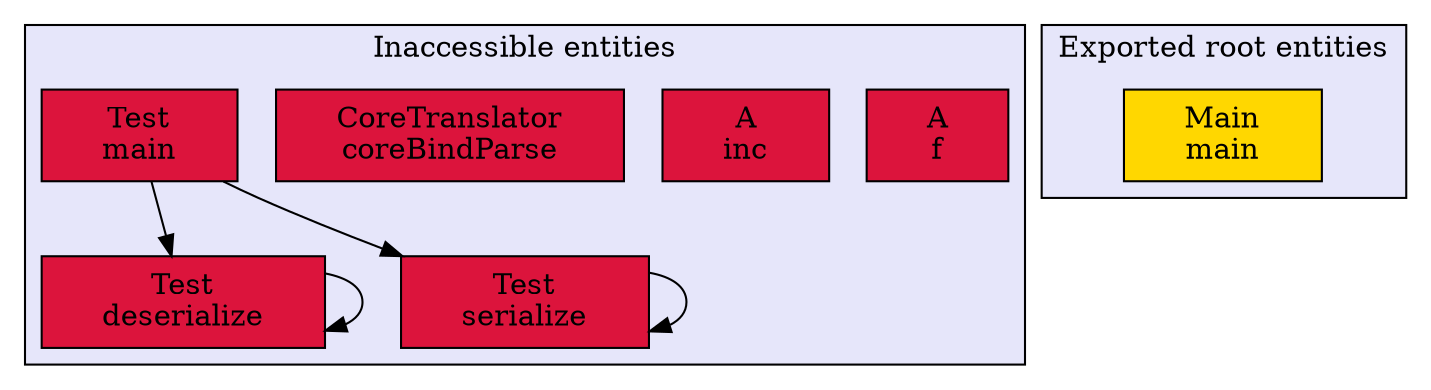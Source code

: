 digraph "Levels within software" {
    node [margin="0.4,0.1"
         ,style=filled];
    subgraph "cluster_-1" {
        graph [label="Inaccessible entities"
              ,style=filled
              ,fillcolor=lavender];
        1 [label="A\nf"
          ,shape=box
          ,fillcolor=crimson
          ,style="filled,solid"];
        2 [label="A\ninc"
          ,shape=box
          ,fillcolor=crimson
          ,style="filled,solid"];
        3 [label="CoreTranslator\ncoreBindParse"
          ,shape=box
          ,fillcolor=crimson
          ,style="filled,solid"];
        5 [label="Test\ndeserialize"
          ,shape=box
          ,fillcolor=crimson
          ,style="filled,solid"];
        6 [label="Test\nmain"
          ,shape=box
          ,fillcolor=crimson
          ,style="filled,solid"];
        7 [label="Test\nserialize"
          ,shape=box
          ,fillcolor=crimson
          ,style="filled,solid"];
    }
    subgraph cluster_0 {
        graph [label="Exported root entities"
              ,style=filled
              ,fillcolor=lavender];
        4 [label="Main\nmain"
          ,shape=box
          ,fillcolor=gold
          ,style="filled,solid"];
    }
    5 -> 5 [penwidth=1,color=black];
    6 -> 5 [penwidth=1,color=black];
    6 -> 7 [penwidth=1,color=black];
    7 -> 7 [penwidth=1,color=black];
}
